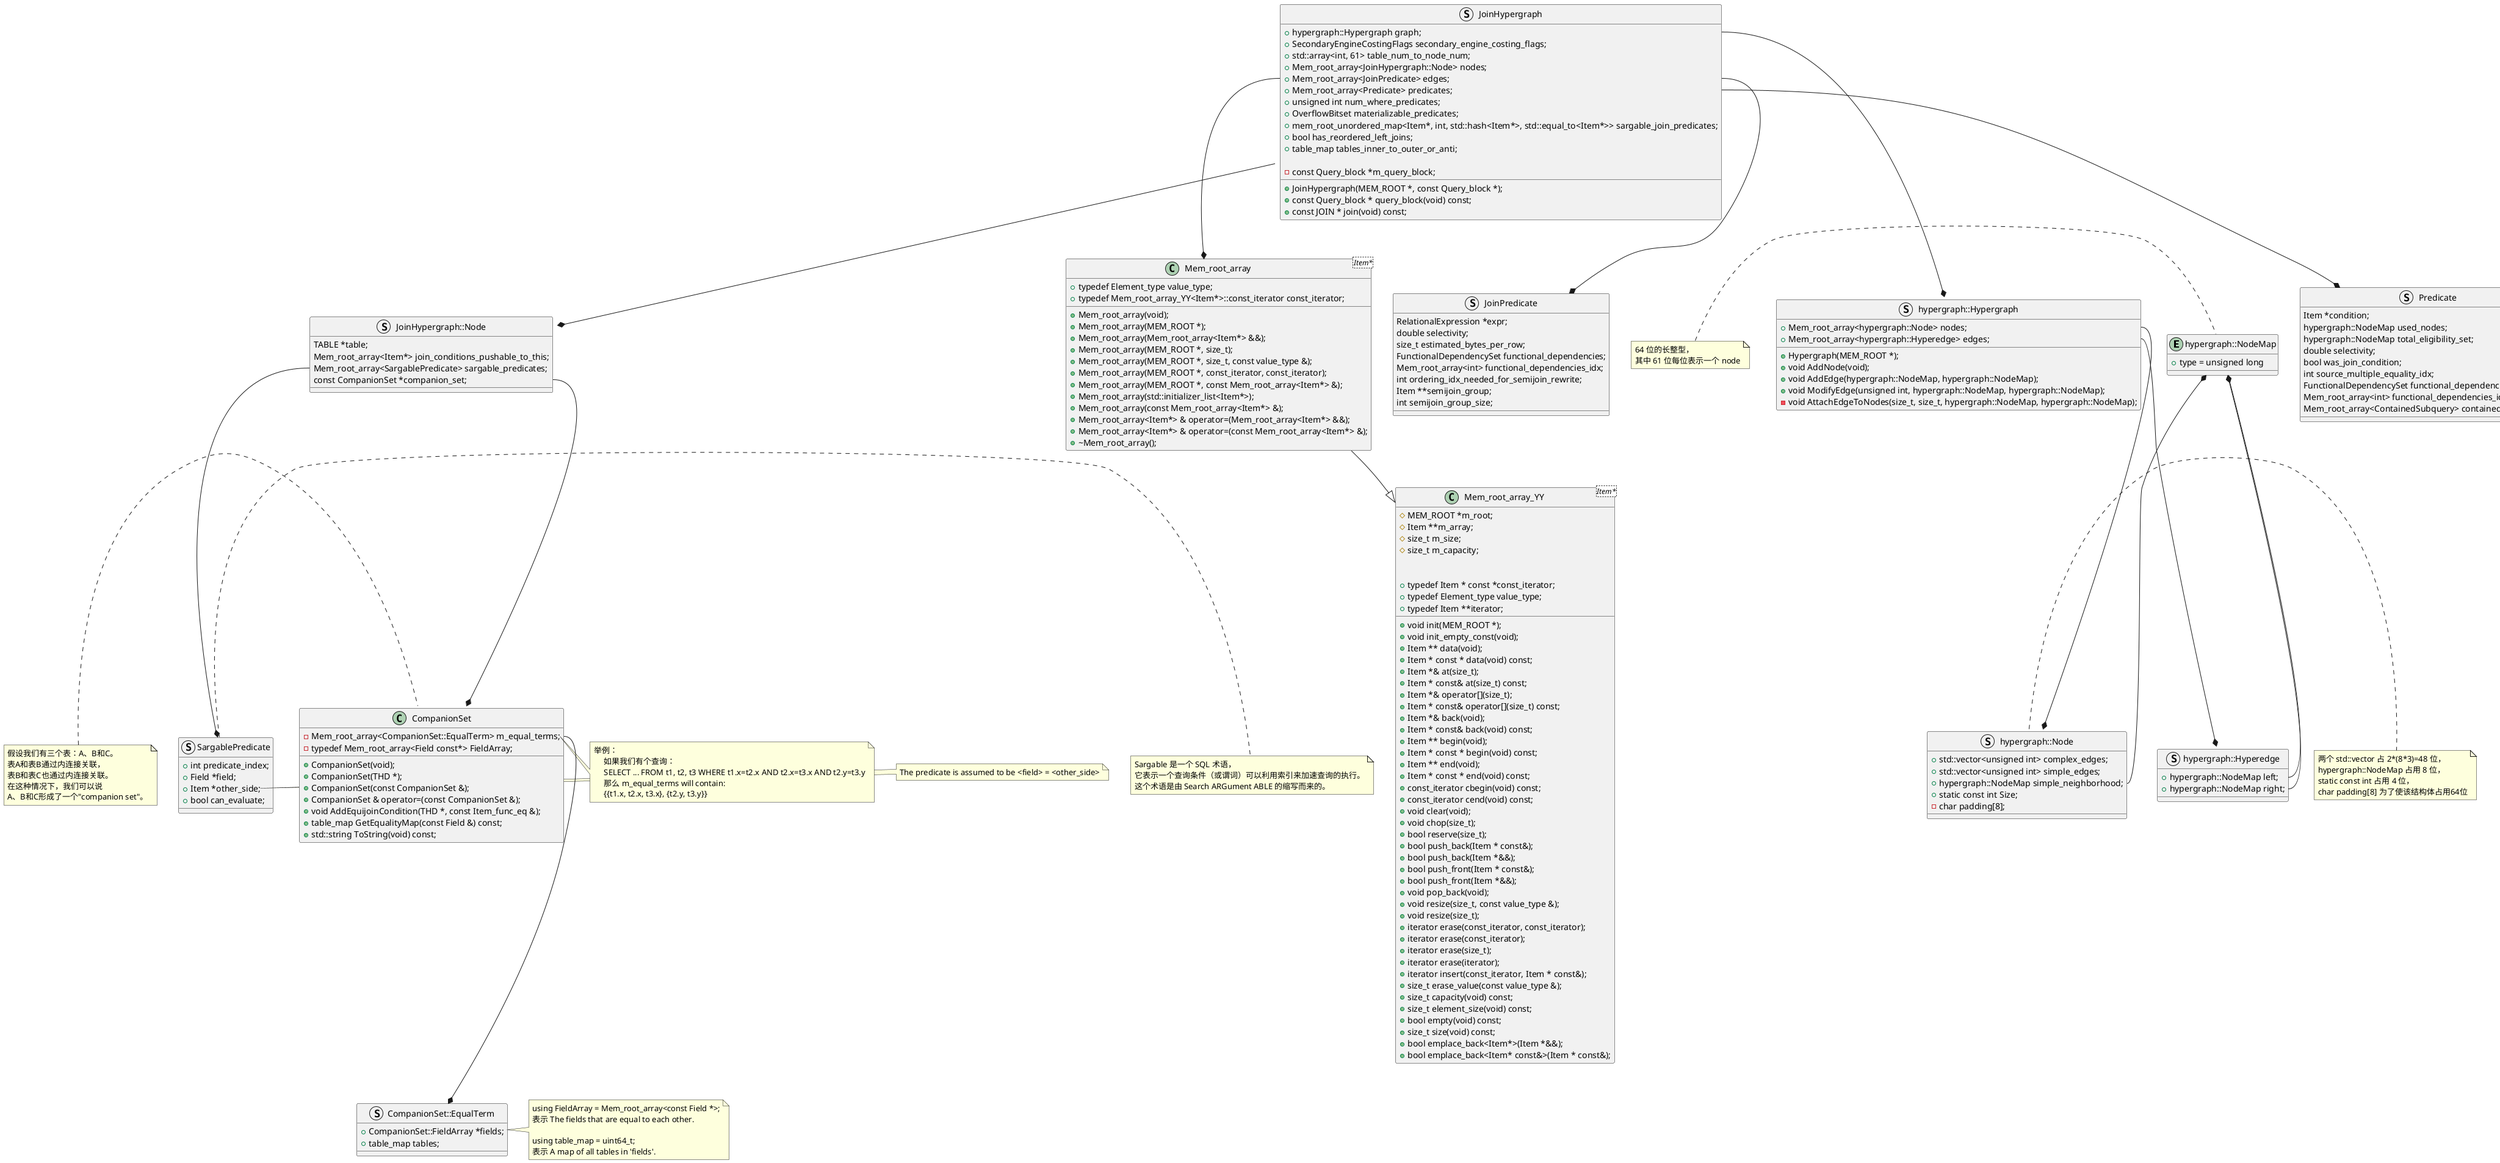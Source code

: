 @startuml hypergraph
entity hypergraph::NodeMap {
+    type = unsigned long
}
note left
  64 位的长整型，
  其中 61 位每位表示一个 node
end note

struct hypergraph::Hyperedge {
+    hypergraph::NodeMap left;
+    hypergraph::NodeMap right;
}

struct hypergraph::Node {
+    std::vector<unsigned int> complex_edges;
+    std::vector<unsigned int> simple_edges;
+    hypergraph::NodeMap simple_neighborhood;
+    static const int Size;
-    char padding[8];
}
note right
  两个 std::vector 占 2*(8*3)=48 位，
  hypergraph::NodeMap 占用 8 位，
  static const int 占用 4 位，
  char padding[8] 为了使该结构体占用64位
end note

hypergraph::NodeMap *-- hypergraph::Hyperedge::left
hypergraph::NodeMap *-- hypergraph::Hyperedge::right
hypergraph::NodeMap *-- hypergraph::Node::simple_neighborhood

struct hypergraph::Hypergraph {
+    Mem_root_array<hypergraph::Node> nodes;
+    Mem_root_array<hypergraph::Hyperedge> edges;

+    Hypergraph(MEM_ROOT *);
+    void AddNode(void);
+    void AddEdge(hypergraph::NodeMap, hypergraph::NodeMap);
+    void ModifyEdge(unsigned int, hypergraph::NodeMap, hypergraph::NodeMap);
-    void AttachEdgeToNodes(size_t, size_t, hypergraph::NodeMap, hypergraph::NodeMap);
}

hypergraph::Hypergraph::nodes --* hypergraph::Node
hypergraph::Hypergraph::edges --* hypergraph::Hyperedge

struct JoinHypergraph {
+    hypergraph::Hypergraph graph;
+    SecondaryEngineCostingFlags secondary_engine_costing_flags;
+    std::array<int, 61> table_num_to_node_num;
+    Mem_root_array<JoinHypergraph::Node> nodes;
+    Mem_root_array<JoinPredicate> edges;
+    Mem_root_array<Predicate> predicates;
+    unsigned int num_where_predicates;
+    OverflowBitset materializable_predicates;
+    mem_root_unordered_map<Item*, int, std::hash<Item*>, std::equal_to<Item*>> sargable_join_predicates;
+    bool has_reordered_left_joins;
+    table_map tables_inner_to_outer_or_anti;

-    const Query_block *m_query_block;

+    JoinHypergraph(MEM_ROOT *, const Query_block *);
+    const Query_block * query_block(void) const;
+    const JOIN * join(void) const;
}

struct JoinPredicate {
    RelationalExpression *expr;
    double selectivity;
    size_t estimated_bytes_per_row;
    FunctionalDependencySet functional_dependencies;
    Mem_root_array<int> functional_dependencies_idx;
    int ordering_idx_needed_for_semijoin_rewrite;
    Item **semijoin_group;
    int semijoin_group_size;
}
JoinHypergraph::edges --* JoinPredicate

struct Predicate {
    Item *condition;
    hypergraph::NodeMap used_nodes;
    hypergraph::NodeMap total_eligibility_set;
    double selectivity;
    bool was_join_condition;
    int source_multiple_equality_idx;
    FunctionalDependencySet functional_dependencies;
    Mem_root_array<int> functional_dependencies_idx;
    Mem_root_array<ContainedSubquery> contained_subqueries;
}
JoinHypergraph::predicates --* Predicate

struct JoinHypergraph::Node {
    TABLE *table;
    Mem_root_array<Item*> join_conditions_pushable_to_this;
    Mem_root_array<SargablePredicate> sargable_predicates;
    const CompanionSet *companion_set;
}

struct SargablePredicate {
+    int predicate_index;
+    Field *field;
+    Item *other_side;
+    bool can_evaluate;
}
note right of SargablePredicate
Sargable 是一个 SQL 术语，
它表示一个查询条件（或谓词）可以利用索引来加速查询的执行。
这个术语是由 Search ARGument ABLE 的缩写而来的。
end note

note right of SargablePredicate::other_side
The predicate is assumed to be <field> = <other_side>
end note

class CompanionSet {
-    Mem_root_array<CompanionSet::EqualTerm> m_equal_terms;
+    CompanionSet(void);
+    CompanionSet(THD *);
+    CompanionSet(const CompanionSet &);
+    CompanionSet & operator=(const CompanionSet &);
+    void AddEquijoinCondition(THD *, const Item_func_eq &);
+    table_map GetEqualityMap(const Field &) const;
+    std::string ToString(void) const;
-    typedef Mem_root_array<Field const*> FieldArray;
}
note left of CompanionSet
假设我们有三个表：A、B和C。
表A和表B通过内连接关联，
表B和表C也通过内连接关联。
在这种情况下，我们可以说
A、B和C形成了一个"companion set"。
end note

note right of CompanionSet::m_equal_terms
举例：
     如果我们有个查询：
     SELECT ... FROM t1, t2, t3 WHERE t1.x=t2.x AND t2.x=t3.x AND t2.y=t3.y
     那么 m_equal_terms will contain:
     {{t1.x, t2.x, t3.x}, {t2.y, t3.y}}
end note

struct CompanionSet::EqualTerm {
+    CompanionSet::FieldArray *fields;
+    table_map tables;
}
note right
using FieldArray = Mem_root_array<const Field *>;
表示 The fields that are equal to each other.

using table_map = uint64_t;
表示 A map of all tables in 'fields'.
end note

JoinHypergraph::graph --* hypergraph::Hypergraph
JoinHypergraph::edges --* Mem_root_array
JoinHypergraph::nodes --* JoinHypergraph::Node
JoinHypergraph::Node::sargable_predicates --* SargablePredicate
JoinHypergraph::Node::companion_set --* CompanionSet
CompanionSet::m_equal_terms --* CompanionSet::EqualTerm




class Mem_root_array<Item*> {
+    Mem_root_array(void);
+    Mem_root_array(MEM_ROOT *);
+    Mem_root_array(Mem_root_array<Item*> &&);
+    Mem_root_array(MEM_ROOT *, size_t);
+    Mem_root_array(MEM_ROOT *, size_t, const value_type &);
+    Mem_root_array(MEM_ROOT *, const_iterator, const_iterator);
+    Mem_root_array(MEM_ROOT *, const Mem_root_array<Item*> &);
+    Mem_root_array(std::initializer_list<Item*>);
+    Mem_root_array(const Mem_root_array<Item*> &);
+    Mem_root_array<Item*> & operator=(Mem_root_array<Item*> &&);
+    Mem_root_array<Item*> & operator=(const Mem_root_array<Item*> &);
+    ~Mem_root_array();

+    typedef Element_type value_type;
+    typedef Mem_root_array_YY<Item*>::const_iterator const_iterator;
}

class Mem_root_array_YY<Item*> {
#    MEM_ROOT *m_root;
#    Item **m_array;
#    size_t m_size;
#    size_t m_capacity;

+    void init(MEM_ROOT *);
+    void init_empty_const(void);
+    Item ** data(void);
+    Item * const * data(void) const;
+    Item *& at(size_t);
+    Item * const& at(size_t) const;
+    Item *& operator[](size_t);
+    Item * const& operator[](size_t) const;
+    Item *& back(void);
+    Item * const& back(void) const;
+    Item ** begin(void);
+    Item * const * begin(void) const;
+    Item ** end(void);
+    Item * const * end(void) const;
+    const_iterator cbegin(void) const;
+    const_iterator cend(void) const;
+    void clear(void);
+    void chop(size_t);
+    bool reserve(size_t);
+    bool push_back(Item * const&);
+    bool push_back(Item *&&);
+    bool push_front(Item * const&);
+    bool push_front(Item *&&);
+    void pop_back(void);
+    void resize(size_t, const value_type &);
+    void resize(size_t);
+    iterator erase(const_iterator, const_iterator);
+    iterator erase(const_iterator);
+    iterator erase(size_t);
+    iterator erase(iterator);
+    iterator insert(const_iterator, Item * const&);
+    size_t erase_value(const value_type &);
+    size_t capacity(void) const;
+    size_t element_size(void) const;
+    bool empty(void) const;
+    size_t size(void) const;
+    bool emplace_back<Item*>(Item *&&);
+    bool emplace_back<Item* const&>(Item * const&);

+    typedef Item * const *const_iterator;
+    typedef Element_type value_type;
+    typedef Item **iterator;
}

Mem_root_array --|> Mem_root_array_YY
@enduml 